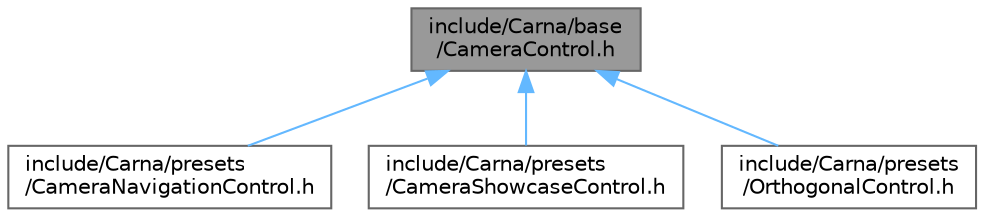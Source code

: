 digraph "include/Carna/base/CameraControl.h"
{
 // LATEX_PDF_SIZE
  bgcolor="transparent";
  edge [fontname=Helvetica,fontsize=10,labelfontname=Helvetica,labelfontsize=10];
  node [fontname=Helvetica,fontsize=10,shape=box,height=0.2,width=0.4];
  Node1 [id="Node000001",label="include/Carna/base\l/CameraControl.h",height=0.2,width=0.4,color="gray40", fillcolor="grey60", style="filled", fontcolor="black",tooltip="Defines Carna::base::CameraControl."];
  Node1 -> Node2 [id="edge1_Node000001_Node000002",dir="back",color="steelblue1",style="solid",tooltip=" "];
  Node2 [id="Node000002",label="include/Carna/presets\l/CameraNavigationControl.h",height=0.2,width=0.4,color="grey40", fillcolor="white", style="filled",URL="$CameraNavigationControl_8h.html",tooltip="Defines Carna::presets::CameraNavigationControl."];
  Node1 -> Node3 [id="edge2_Node000001_Node000003",dir="back",color="steelblue1",style="solid",tooltip=" "];
  Node3 [id="Node000003",label="include/Carna/presets\l/CameraShowcaseControl.h",height=0.2,width=0.4,color="grey40", fillcolor="white", style="filled",URL="$CameraShowcaseControl_8h.html",tooltip="Defines Carna::presets::CameraShowcaseControl."];
  Node1 -> Node4 [id="edge3_Node000001_Node000004",dir="back",color="steelblue1",style="solid",tooltip=" "];
  Node4 [id="Node000004",label="include/Carna/presets\l/OrthogonalControl.h",height=0.2,width=0.4,color="grey40", fillcolor="white", style="filled",URL="$OrthogonalControl_8h.html",tooltip="Defines Carna::presets::OrthogonalControl."];
}
